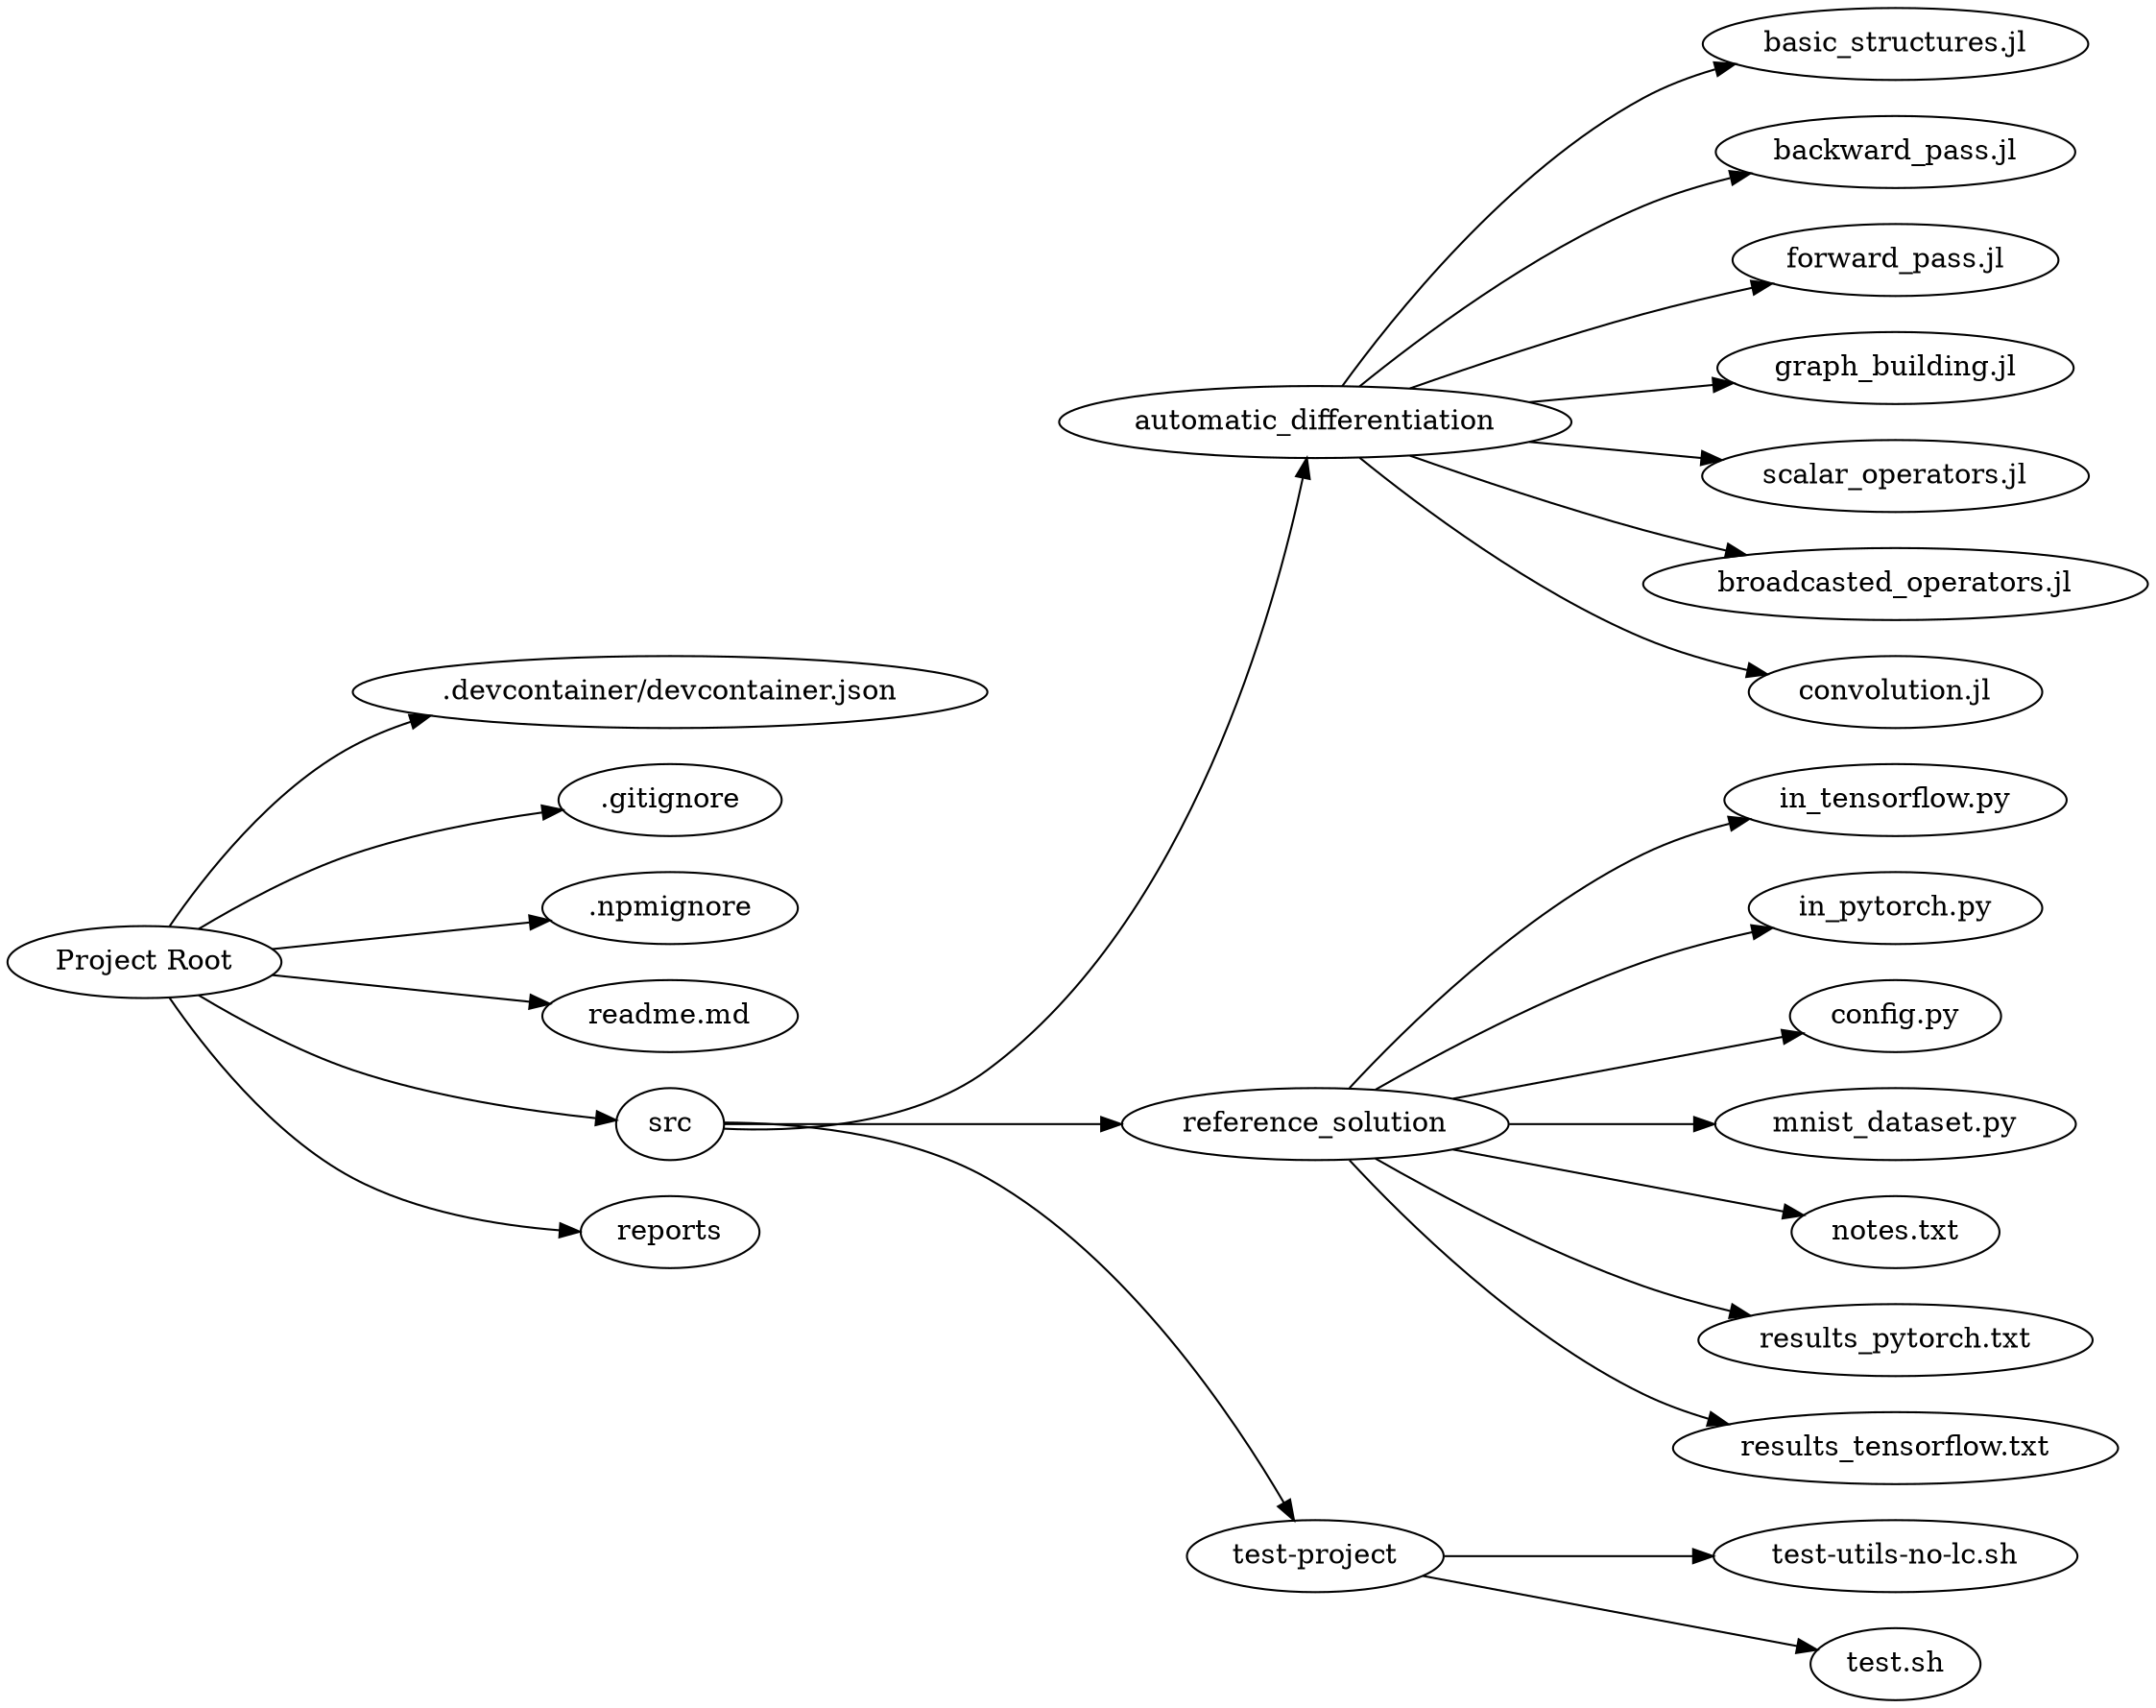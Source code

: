 digraph {
	rankdir=LR
	A [label="Project Root"]
	B [label=".devcontainer/devcontainer.json"]
	C [label=".gitignore"]
	D [label=".npmignore"]
	E [label="readme.md"]
	F [label=src]
	G [label=reports]
	H [label=automatic_differentiation]
	I [label=reference_solution]
	J [label="test-project"]
	K [label="basic_structures.jl"]
	L [label="backward_pass.jl"]
	M [label="forward_pass.jl"]
	N [label="graph_building.jl"]
	O [label="scalar_operators.jl"]
	P [label="broadcasted_operators.jl"]
	Q [label="convolution.jl"]
	R [label="in_tensorflow.py"]
	S [label="in_pytorch.py"]
	T [label="config.py"]
	U [label="mnist_dataset.py"]
	V [label="notes.txt"]
	W [label="results_pytorch.txt"]
	X [label="results_tensorflow.txt"]
	Y [label="test-utils-no-lc.sh"]
	Z [label="test.sh"]
	A -> B
	A -> C
	A -> D
	A -> E
	A -> F
	A -> G
	F -> H
	F -> I
	F -> J
	H -> K
	H -> L
	H -> M
	H -> N
	H -> O
	H -> P
	H -> Q
	I -> R
	I -> S
	I -> T
	I -> U
	I -> V
	I -> W
	I -> X
	J -> Y
	J -> Z
}
